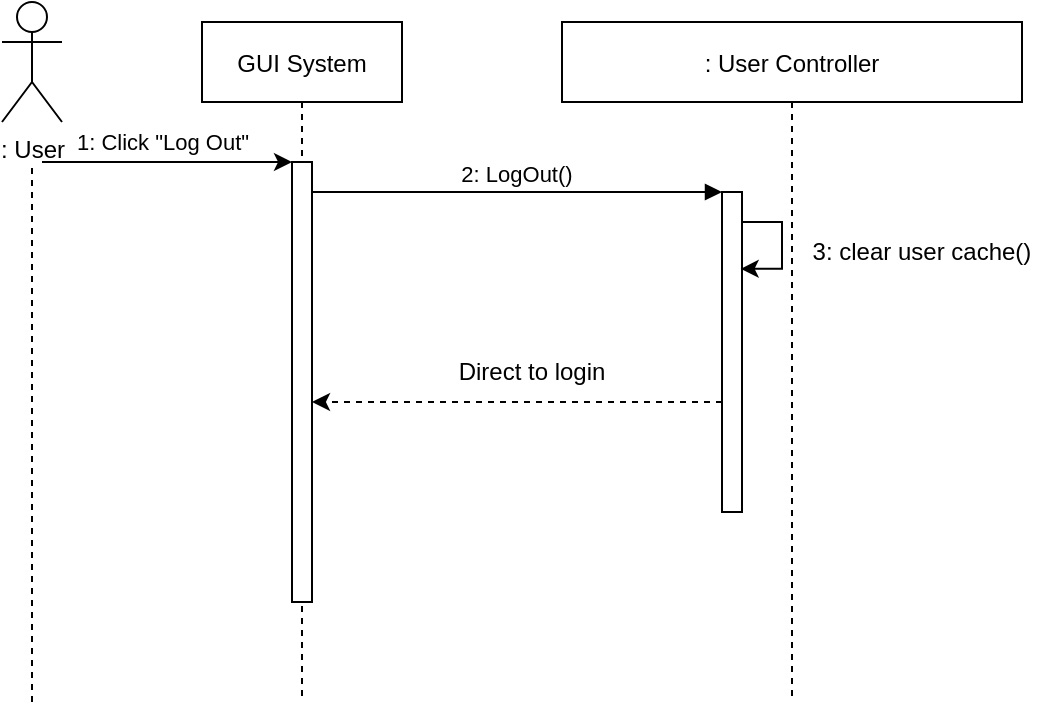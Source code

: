 <mxfile version="20.3.0" type="device"><diagram id="fzlyBecBkQYej5tdyb4u" name="Page-1"><mxGraphModel dx="1022" dy="501" grid="1" gridSize="10" guides="1" tooltips="1" connect="1" arrows="1" fold="1" page="1" pageScale="1" pageWidth="850" pageHeight="1100" math="0" shadow="0"><root><mxCell id="0"/><mxCell id="1" parent="0"/><mxCell id="-MwpWv3cNHSPvS_5D7Mf-2" value="GUI System" style="shape=umlLifeline;perimeter=lifelinePerimeter;container=1;collapsible=0;recursiveResize=0;rounded=0;shadow=0;strokeWidth=1;" vertex="1" parent="1"><mxGeometry x="180" y="80" width="100" height="340" as="geometry"/></mxCell><mxCell id="-MwpWv3cNHSPvS_5D7Mf-3" value="" style="points=[];perimeter=orthogonalPerimeter;rounded=0;shadow=0;strokeWidth=1;" vertex="1" parent="-MwpWv3cNHSPvS_5D7Mf-2"><mxGeometry x="45" y="70" width="10" height="220" as="geometry"/></mxCell><mxCell id="-MwpWv3cNHSPvS_5D7Mf-4" value=": User Controller" style="shape=umlLifeline;perimeter=lifelinePerimeter;container=1;collapsible=0;recursiveResize=0;rounded=0;shadow=0;strokeWidth=1;" vertex="1" parent="1"><mxGeometry x="360" y="80" width="230" height="340" as="geometry"/></mxCell><mxCell id="-MwpWv3cNHSPvS_5D7Mf-5" value="" style="points=[];perimeter=orthogonalPerimeter;rounded=0;shadow=0;strokeWidth=1;" vertex="1" parent="-MwpWv3cNHSPvS_5D7Mf-4"><mxGeometry x="80" y="85" width="10" height="160" as="geometry"/></mxCell><mxCell id="-MwpWv3cNHSPvS_5D7Mf-29" style="edgeStyle=orthogonalEdgeStyle;rounded=0;orthogonalLoop=1;jettySize=auto;html=1;entryX=0.933;entryY=0.24;entryDx=0;entryDy=0;entryPerimeter=0;" edge="1" parent="-MwpWv3cNHSPvS_5D7Mf-4" source="-MwpWv3cNHSPvS_5D7Mf-5" target="-MwpWv3cNHSPvS_5D7Mf-5"><mxGeometry relative="1" as="geometry"><Array as="points"><mxPoint x="110" y="100"/><mxPoint x="110" y="123"/></Array></mxGeometry></mxCell><mxCell id="-MwpWv3cNHSPvS_5D7Mf-30" value="3: clear user cache()" style="text;html=1;strokeColor=none;fillColor=none;align=center;verticalAlign=middle;whiteSpace=wrap;rounded=0;" vertex="1" parent="-MwpWv3cNHSPvS_5D7Mf-4"><mxGeometry x="120" y="100" width="120" height="30" as="geometry"/></mxCell><mxCell id="-MwpWv3cNHSPvS_5D7Mf-7" value="2: LogOut()" style="verticalAlign=bottom;endArrow=block;entryX=0;entryY=0;shadow=0;strokeWidth=1;" edge="1" parent="1" source="-MwpWv3cNHSPvS_5D7Mf-3" target="-MwpWv3cNHSPvS_5D7Mf-5"><mxGeometry relative="1" as="geometry"><mxPoint x="335" y="160" as="sourcePoint"/></mxGeometry></mxCell><mxCell id="-MwpWv3cNHSPvS_5D7Mf-8" value=": User" style="shape=umlActor;verticalLabelPosition=bottom;verticalAlign=top;html=1;outlineConnect=0;" vertex="1" parent="1"><mxGeometry x="80" y="70" width="30" height="60" as="geometry"/></mxCell><mxCell id="-MwpWv3cNHSPvS_5D7Mf-9" value="" style="endArrow=none;dashed=1;html=1;rounded=0;" edge="1" parent="1"><mxGeometry width="50" height="50" relative="1" as="geometry"><mxPoint x="95" y="420" as="sourcePoint"/><mxPoint x="95" y="150" as="targetPoint"/></mxGeometry></mxCell><mxCell id="-MwpWv3cNHSPvS_5D7Mf-13" value="" style="endArrow=classic;html=1;rounded=0;" edge="1" parent="1" target="-MwpWv3cNHSPvS_5D7Mf-3"><mxGeometry width="50" height="50" relative="1" as="geometry"><mxPoint x="100" y="150" as="sourcePoint"/><mxPoint x="440" y="110" as="targetPoint"/></mxGeometry></mxCell><mxCell id="-MwpWv3cNHSPvS_5D7Mf-14" value="1: Click &quot;Log Out&quot;" style="edgeLabel;html=1;align=center;verticalAlign=middle;resizable=0;points=[];" vertex="1" connectable="0" parent="-MwpWv3cNHSPvS_5D7Mf-13"><mxGeometry x="-0.354" y="1" relative="1" as="geometry"><mxPoint x="19" y="-9" as="offset"/></mxGeometry></mxCell><mxCell id="-MwpWv3cNHSPvS_5D7Mf-23" style="edgeStyle=orthogonalEdgeStyle;rounded=0;orthogonalLoop=1;jettySize=auto;html=1;dashed=1;" edge="1" parent="1" source="-MwpWv3cNHSPvS_5D7Mf-5" target="-MwpWv3cNHSPvS_5D7Mf-3"><mxGeometry relative="1" as="geometry"><Array as="points"><mxPoint x="400" y="270"/><mxPoint x="400" y="270"/></Array></mxGeometry></mxCell><mxCell id="-MwpWv3cNHSPvS_5D7Mf-24" value="Direct to login" style="text;html=1;strokeColor=none;fillColor=none;align=center;verticalAlign=middle;whiteSpace=wrap;rounded=0;" vertex="1" parent="1"><mxGeometry x="280" y="240" width="130" height="30" as="geometry"/></mxCell></root></mxGraphModel></diagram></mxfile>